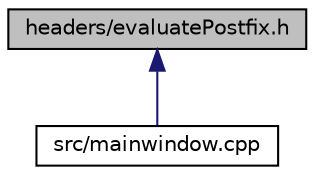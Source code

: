 digraph "headers/evaluatePostfix.h"
{
 // LATEX_PDF_SIZE
  edge [fontname="Helvetica",fontsize="10",labelfontname="Helvetica",labelfontsize="10"];
  node [fontname="Helvetica",fontsize="10",shape=record];
  Node1 [label="headers/evaluatePostfix.h",height=0.2,width=0.4,color="black", fillcolor="grey75", style="filled", fontcolor="black",tooltip="This File contains the function to evaluate the postfix expression."];
  Node1 -> Node2 [dir="back",color="midnightblue",fontsize="10",style="solid",fontname="Helvetica"];
  Node2 [label="src/mainwindow.cpp",height=0.2,width=0.4,color="black", fillcolor="white", style="filled",URL="$mainwindow_8cpp.html",tooltip="This file is responsible for the main window of the application."];
}

